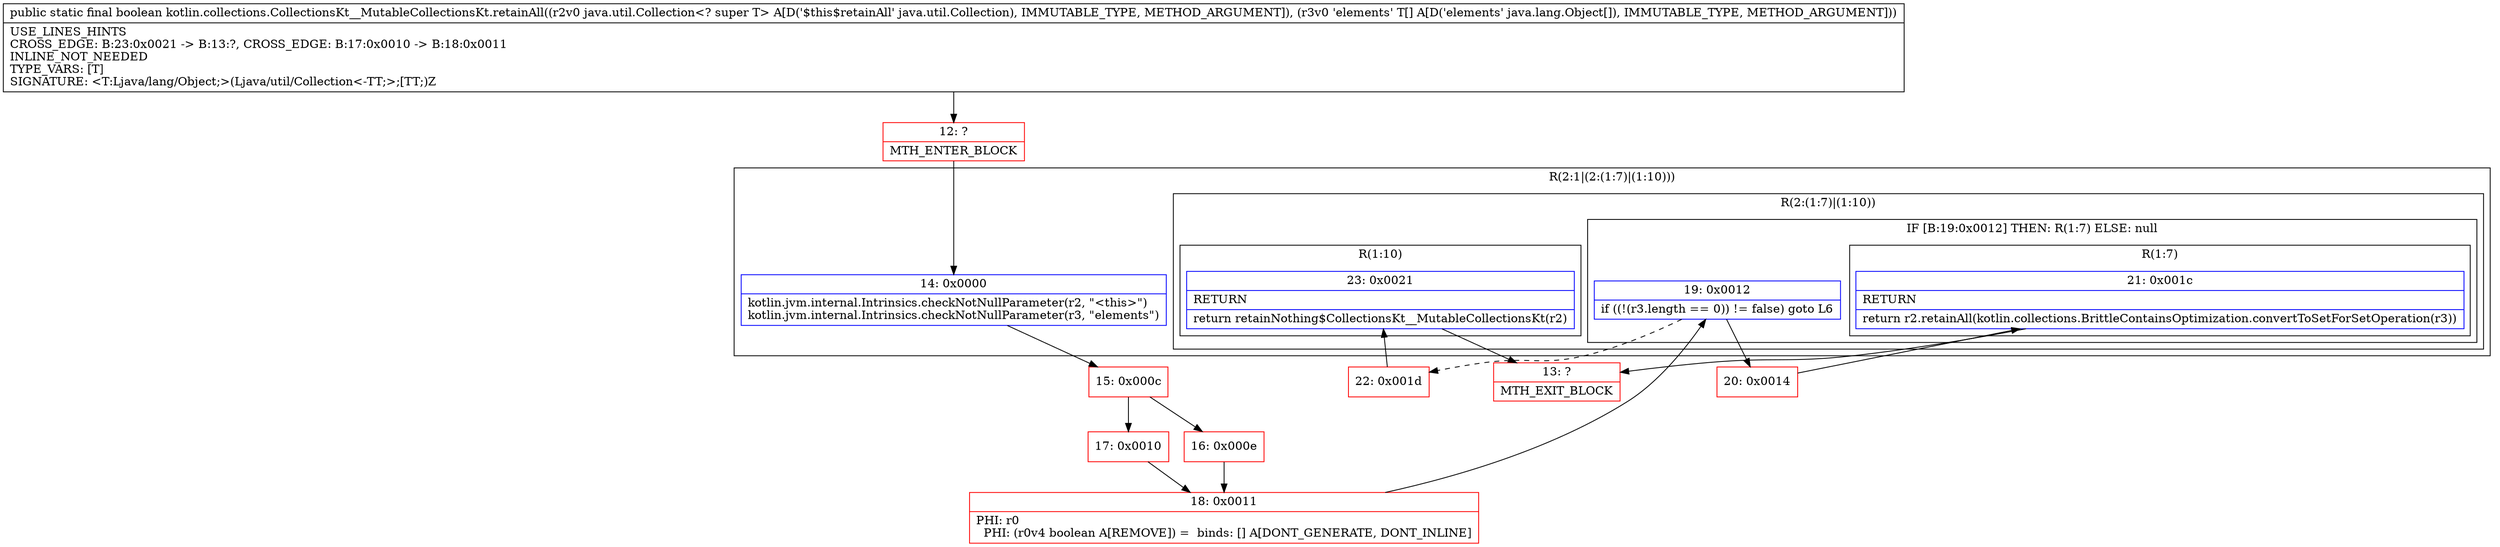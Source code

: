 digraph "CFG forkotlin.collections.CollectionsKt__MutableCollectionsKt.retainAll(Ljava\/util\/Collection;[Ljava\/lang\/Object;)Z" {
subgraph cluster_Region_1933345775 {
label = "R(2:1|(2:(1:7)|(1:10)))";
node [shape=record,color=blue];
Node_14 [shape=record,label="{14\:\ 0x0000|kotlin.jvm.internal.Intrinsics.checkNotNullParameter(r2, \"\<this\>\")\lkotlin.jvm.internal.Intrinsics.checkNotNullParameter(r3, \"elements\")\l}"];
subgraph cluster_Region_783774560 {
label = "R(2:(1:7)|(1:10))";
node [shape=record,color=blue];
subgraph cluster_IfRegion_337126194 {
label = "IF [B:19:0x0012] THEN: R(1:7) ELSE: null";
node [shape=record,color=blue];
Node_19 [shape=record,label="{19\:\ 0x0012|if ((!(r3.length == 0)) != false) goto L6\l}"];
subgraph cluster_Region_872002302 {
label = "R(1:7)";
node [shape=record,color=blue];
Node_21 [shape=record,label="{21\:\ 0x001c|RETURN\l|return r2.retainAll(kotlin.collections.BrittleContainsOptimization.convertToSetForSetOperation(r3))\l}"];
}
}
subgraph cluster_Region_609057941 {
label = "R(1:10)";
node [shape=record,color=blue];
Node_23 [shape=record,label="{23\:\ 0x0021|RETURN\l|return retainNothing$CollectionsKt__MutableCollectionsKt(r2)\l}"];
}
}
}
Node_12 [shape=record,color=red,label="{12\:\ ?|MTH_ENTER_BLOCK\l}"];
Node_15 [shape=record,color=red,label="{15\:\ 0x000c}"];
Node_16 [shape=record,color=red,label="{16\:\ 0x000e}"];
Node_18 [shape=record,color=red,label="{18\:\ 0x0011|PHI: r0 \l  PHI: (r0v4 boolean A[REMOVE]) =  binds: [] A[DONT_GENERATE, DONT_INLINE]\l}"];
Node_20 [shape=record,color=red,label="{20\:\ 0x0014}"];
Node_13 [shape=record,color=red,label="{13\:\ ?|MTH_EXIT_BLOCK\l}"];
Node_22 [shape=record,color=red,label="{22\:\ 0x001d}"];
Node_17 [shape=record,color=red,label="{17\:\ 0x0010}"];
MethodNode[shape=record,label="{public static final boolean kotlin.collections.CollectionsKt__MutableCollectionsKt.retainAll((r2v0 java.util.Collection\<? super T\> A[D('$this$retainAll' java.util.Collection), IMMUTABLE_TYPE, METHOD_ARGUMENT]), (r3v0 'elements' T[] A[D('elements' java.lang.Object[]), IMMUTABLE_TYPE, METHOD_ARGUMENT]))  | USE_LINES_HINTS\lCROSS_EDGE: B:23:0x0021 \-\> B:13:?, CROSS_EDGE: B:17:0x0010 \-\> B:18:0x0011\lINLINE_NOT_NEEDED\lTYPE_VARS: [T]\lSIGNATURE: \<T:Ljava\/lang\/Object;\>(Ljava\/util\/Collection\<\-TT;\>;[TT;)Z\l}"];
MethodNode -> Node_12;Node_14 -> Node_15;
Node_19 -> Node_20;
Node_19 -> Node_22[style=dashed];
Node_21 -> Node_13;
Node_23 -> Node_13;
Node_12 -> Node_14;
Node_15 -> Node_16;
Node_15 -> Node_17;
Node_16 -> Node_18;
Node_18 -> Node_19;
Node_20 -> Node_21;
Node_22 -> Node_23;
Node_17 -> Node_18;
}

